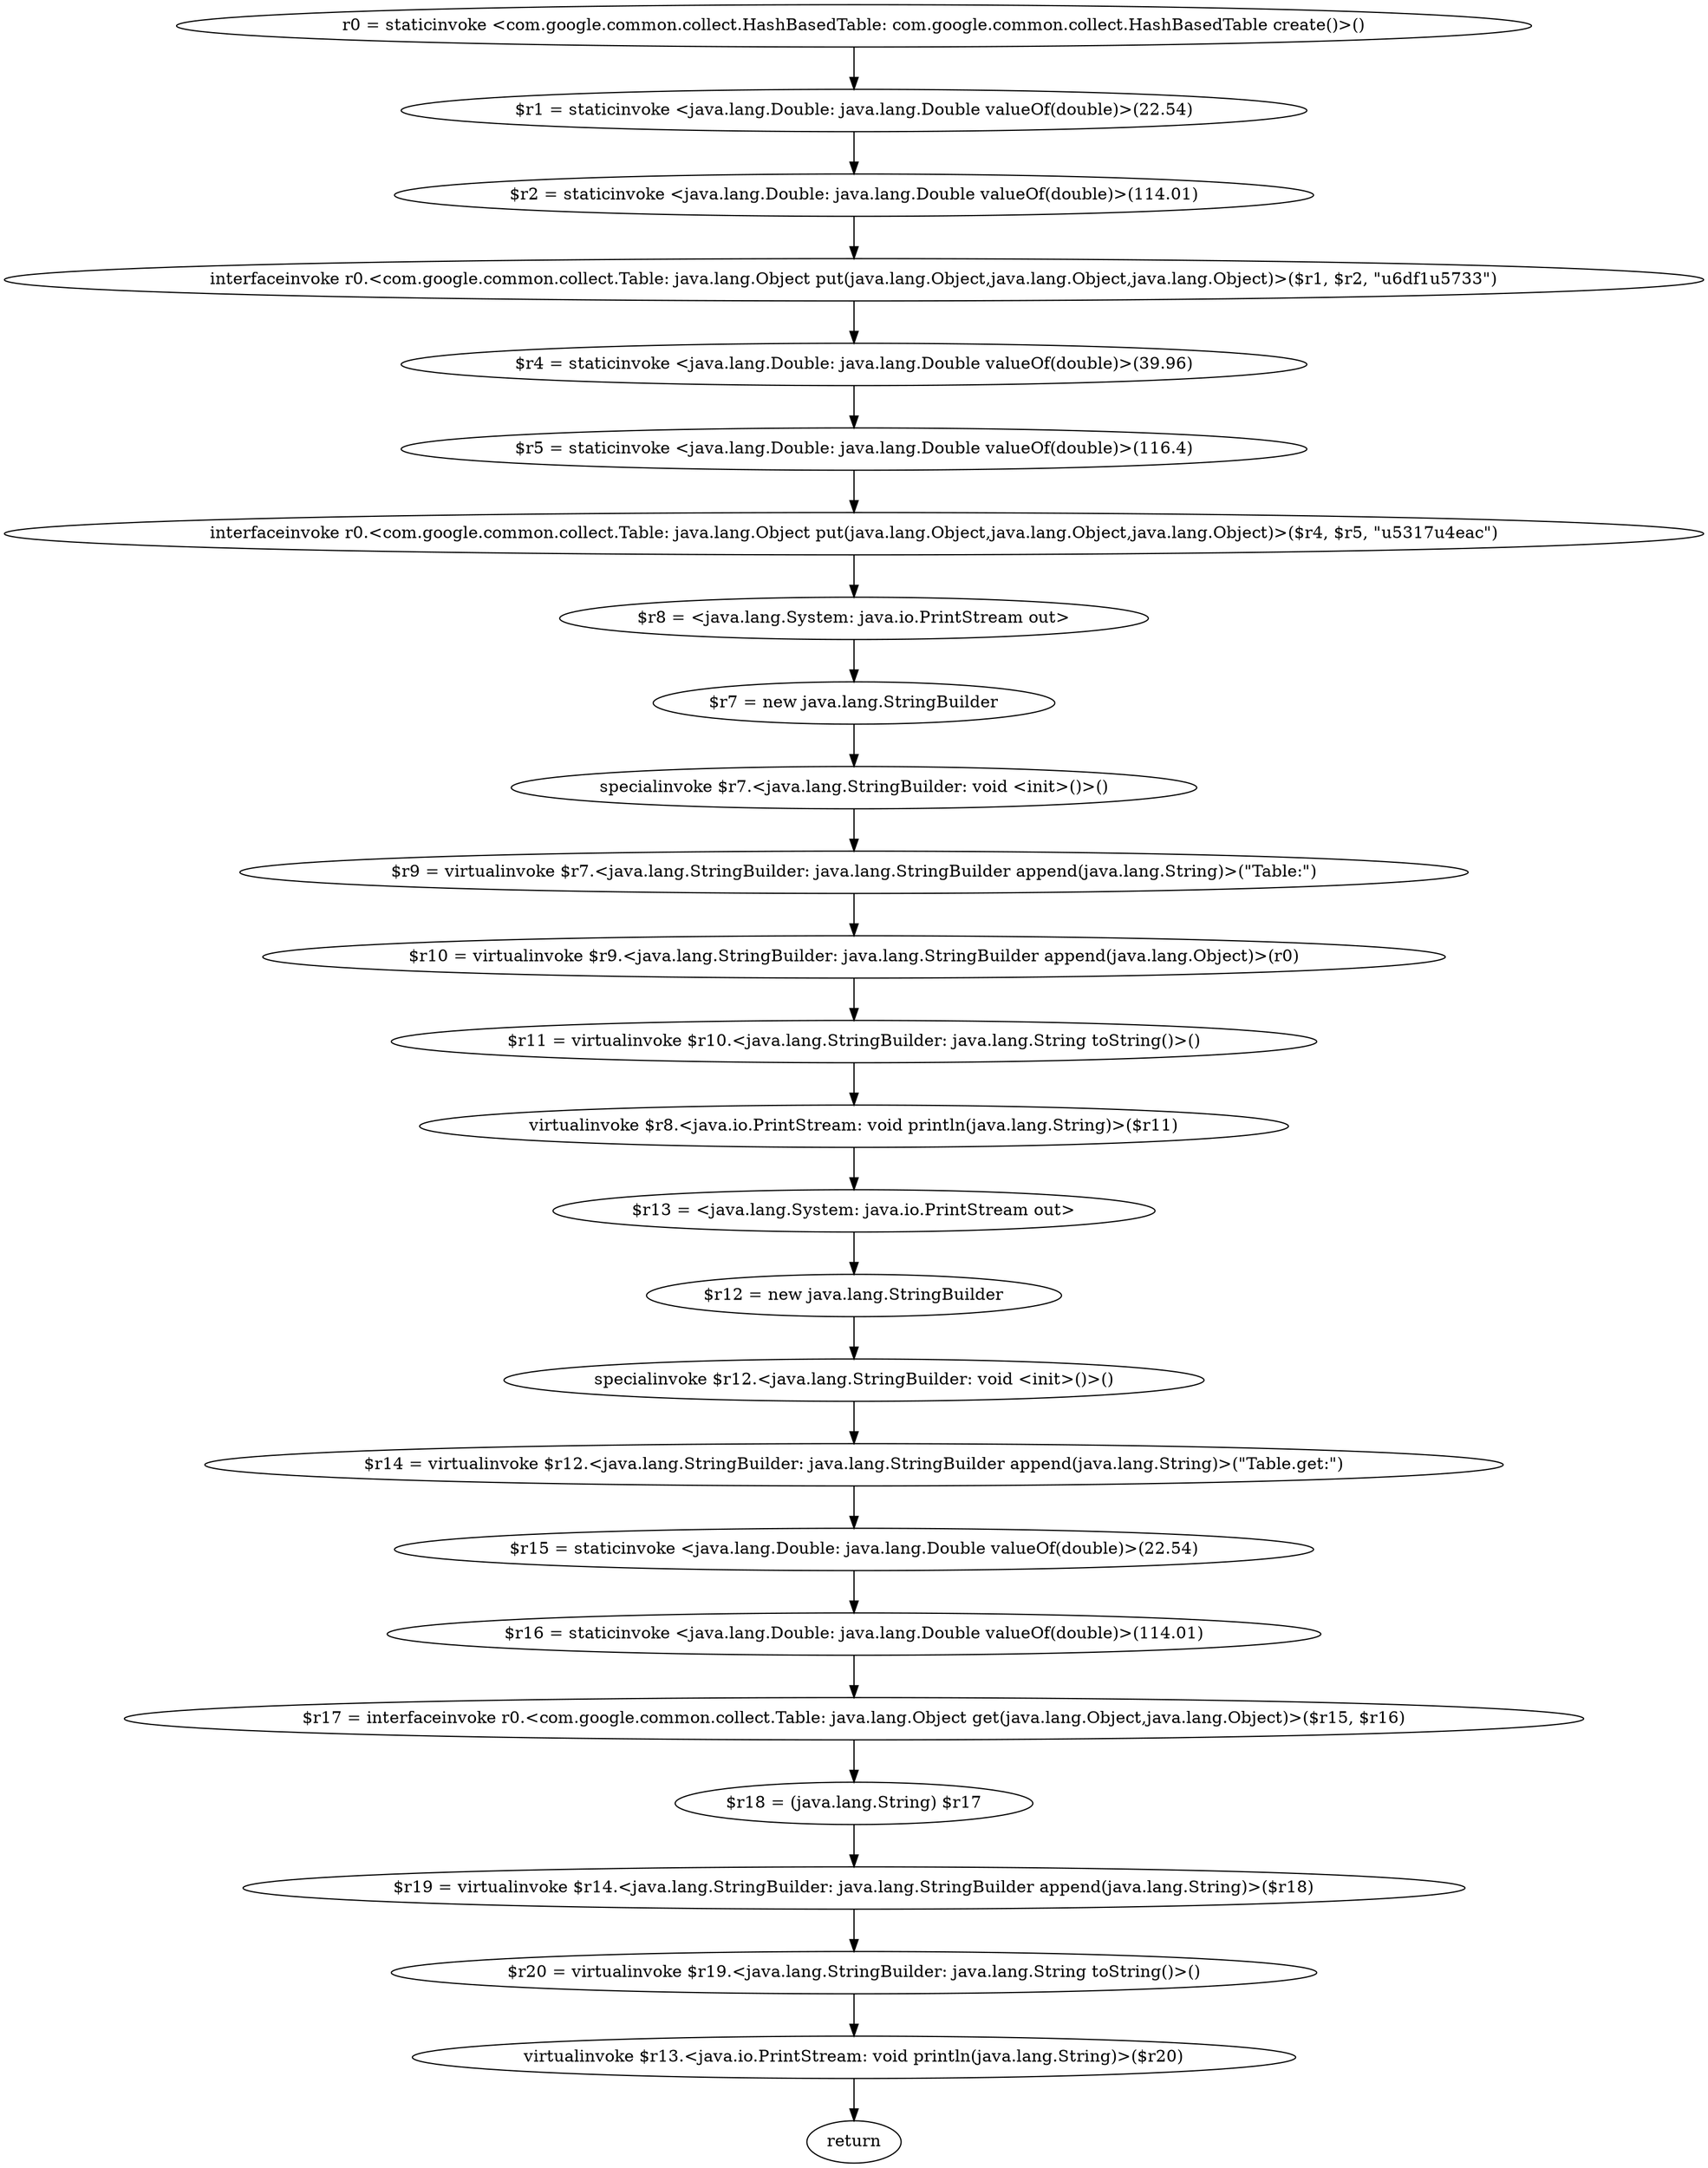 digraph "unitGraph" {
    "r0 = staticinvoke <com.google.common.collect.HashBasedTable: com.google.common.collect.HashBasedTable create()>()"
    "$r1 = staticinvoke <java.lang.Double: java.lang.Double valueOf(double)>(22.54)"
    "$r2 = staticinvoke <java.lang.Double: java.lang.Double valueOf(double)>(114.01)"
    "interfaceinvoke r0.<com.google.common.collect.Table: java.lang.Object put(java.lang.Object,java.lang.Object,java.lang.Object)>($r1, $r2, \"\u6df1\u5733\")"
    "$r4 = staticinvoke <java.lang.Double: java.lang.Double valueOf(double)>(39.96)"
    "$r5 = staticinvoke <java.lang.Double: java.lang.Double valueOf(double)>(116.4)"
    "interfaceinvoke r0.<com.google.common.collect.Table: java.lang.Object put(java.lang.Object,java.lang.Object,java.lang.Object)>($r4, $r5, \"\u5317\u4eac\")"
    "$r8 = <java.lang.System: java.io.PrintStream out>"
    "$r7 = new java.lang.StringBuilder"
    "specialinvoke $r7.<java.lang.StringBuilder: void <init>()>()"
    "$r9 = virtualinvoke $r7.<java.lang.StringBuilder: java.lang.StringBuilder append(java.lang.String)>(\"Table:\")"
    "$r10 = virtualinvoke $r9.<java.lang.StringBuilder: java.lang.StringBuilder append(java.lang.Object)>(r0)"
    "$r11 = virtualinvoke $r10.<java.lang.StringBuilder: java.lang.String toString()>()"
    "virtualinvoke $r8.<java.io.PrintStream: void println(java.lang.String)>($r11)"
    "$r13 = <java.lang.System: java.io.PrintStream out>"
    "$r12 = new java.lang.StringBuilder"
    "specialinvoke $r12.<java.lang.StringBuilder: void <init>()>()"
    "$r14 = virtualinvoke $r12.<java.lang.StringBuilder: java.lang.StringBuilder append(java.lang.String)>(\"Table.get:\")"
    "$r15 = staticinvoke <java.lang.Double: java.lang.Double valueOf(double)>(22.54)"
    "$r16 = staticinvoke <java.lang.Double: java.lang.Double valueOf(double)>(114.01)"
    "$r17 = interfaceinvoke r0.<com.google.common.collect.Table: java.lang.Object get(java.lang.Object,java.lang.Object)>($r15, $r16)"
    "$r18 = (java.lang.String) $r17"
    "$r19 = virtualinvoke $r14.<java.lang.StringBuilder: java.lang.StringBuilder append(java.lang.String)>($r18)"
    "$r20 = virtualinvoke $r19.<java.lang.StringBuilder: java.lang.String toString()>()"
    "virtualinvoke $r13.<java.io.PrintStream: void println(java.lang.String)>($r20)"
    "return"
    "r0 = staticinvoke <com.google.common.collect.HashBasedTable: com.google.common.collect.HashBasedTable create()>()"->"$r1 = staticinvoke <java.lang.Double: java.lang.Double valueOf(double)>(22.54)";
    "$r1 = staticinvoke <java.lang.Double: java.lang.Double valueOf(double)>(22.54)"->"$r2 = staticinvoke <java.lang.Double: java.lang.Double valueOf(double)>(114.01)";
    "$r2 = staticinvoke <java.lang.Double: java.lang.Double valueOf(double)>(114.01)"->"interfaceinvoke r0.<com.google.common.collect.Table: java.lang.Object put(java.lang.Object,java.lang.Object,java.lang.Object)>($r1, $r2, \"\u6df1\u5733\")";
    "interfaceinvoke r0.<com.google.common.collect.Table: java.lang.Object put(java.lang.Object,java.lang.Object,java.lang.Object)>($r1, $r2, \"\u6df1\u5733\")"->"$r4 = staticinvoke <java.lang.Double: java.lang.Double valueOf(double)>(39.96)";
    "$r4 = staticinvoke <java.lang.Double: java.lang.Double valueOf(double)>(39.96)"->"$r5 = staticinvoke <java.lang.Double: java.lang.Double valueOf(double)>(116.4)";
    "$r5 = staticinvoke <java.lang.Double: java.lang.Double valueOf(double)>(116.4)"->"interfaceinvoke r0.<com.google.common.collect.Table: java.lang.Object put(java.lang.Object,java.lang.Object,java.lang.Object)>($r4, $r5, \"\u5317\u4eac\")";
    "interfaceinvoke r0.<com.google.common.collect.Table: java.lang.Object put(java.lang.Object,java.lang.Object,java.lang.Object)>($r4, $r5, \"\u5317\u4eac\")"->"$r8 = <java.lang.System: java.io.PrintStream out>";
    "$r8 = <java.lang.System: java.io.PrintStream out>"->"$r7 = new java.lang.StringBuilder";
    "$r7 = new java.lang.StringBuilder"->"specialinvoke $r7.<java.lang.StringBuilder: void <init>()>()";
    "specialinvoke $r7.<java.lang.StringBuilder: void <init>()>()"->"$r9 = virtualinvoke $r7.<java.lang.StringBuilder: java.lang.StringBuilder append(java.lang.String)>(\"Table:\")";
    "$r9 = virtualinvoke $r7.<java.lang.StringBuilder: java.lang.StringBuilder append(java.lang.String)>(\"Table:\")"->"$r10 = virtualinvoke $r9.<java.lang.StringBuilder: java.lang.StringBuilder append(java.lang.Object)>(r0)";
    "$r10 = virtualinvoke $r9.<java.lang.StringBuilder: java.lang.StringBuilder append(java.lang.Object)>(r0)"->"$r11 = virtualinvoke $r10.<java.lang.StringBuilder: java.lang.String toString()>()";
    "$r11 = virtualinvoke $r10.<java.lang.StringBuilder: java.lang.String toString()>()"->"virtualinvoke $r8.<java.io.PrintStream: void println(java.lang.String)>($r11)";
    "virtualinvoke $r8.<java.io.PrintStream: void println(java.lang.String)>($r11)"->"$r13 = <java.lang.System: java.io.PrintStream out>";
    "$r13 = <java.lang.System: java.io.PrintStream out>"->"$r12 = new java.lang.StringBuilder";
    "$r12 = new java.lang.StringBuilder"->"specialinvoke $r12.<java.lang.StringBuilder: void <init>()>()";
    "specialinvoke $r12.<java.lang.StringBuilder: void <init>()>()"->"$r14 = virtualinvoke $r12.<java.lang.StringBuilder: java.lang.StringBuilder append(java.lang.String)>(\"Table.get:\")";
    "$r14 = virtualinvoke $r12.<java.lang.StringBuilder: java.lang.StringBuilder append(java.lang.String)>(\"Table.get:\")"->"$r15 = staticinvoke <java.lang.Double: java.lang.Double valueOf(double)>(22.54)";
    "$r15 = staticinvoke <java.lang.Double: java.lang.Double valueOf(double)>(22.54)"->"$r16 = staticinvoke <java.lang.Double: java.lang.Double valueOf(double)>(114.01)";
    "$r16 = staticinvoke <java.lang.Double: java.lang.Double valueOf(double)>(114.01)"->"$r17 = interfaceinvoke r0.<com.google.common.collect.Table: java.lang.Object get(java.lang.Object,java.lang.Object)>($r15, $r16)";
    "$r17 = interfaceinvoke r0.<com.google.common.collect.Table: java.lang.Object get(java.lang.Object,java.lang.Object)>($r15, $r16)"->"$r18 = (java.lang.String) $r17";
    "$r18 = (java.lang.String) $r17"->"$r19 = virtualinvoke $r14.<java.lang.StringBuilder: java.lang.StringBuilder append(java.lang.String)>($r18)";
    "$r19 = virtualinvoke $r14.<java.lang.StringBuilder: java.lang.StringBuilder append(java.lang.String)>($r18)"->"$r20 = virtualinvoke $r19.<java.lang.StringBuilder: java.lang.String toString()>()";
    "$r20 = virtualinvoke $r19.<java.lang.StringBuilder: java.lang.String toString()>()"->"virtualinvoke $r13.<java.io.PrintStream: void println(java.lang.String)>($r20)";
    "virtualinvoke $r13.<java.io.PrintStream: void println(java.lang.String)>($r20)"->"return";
}

